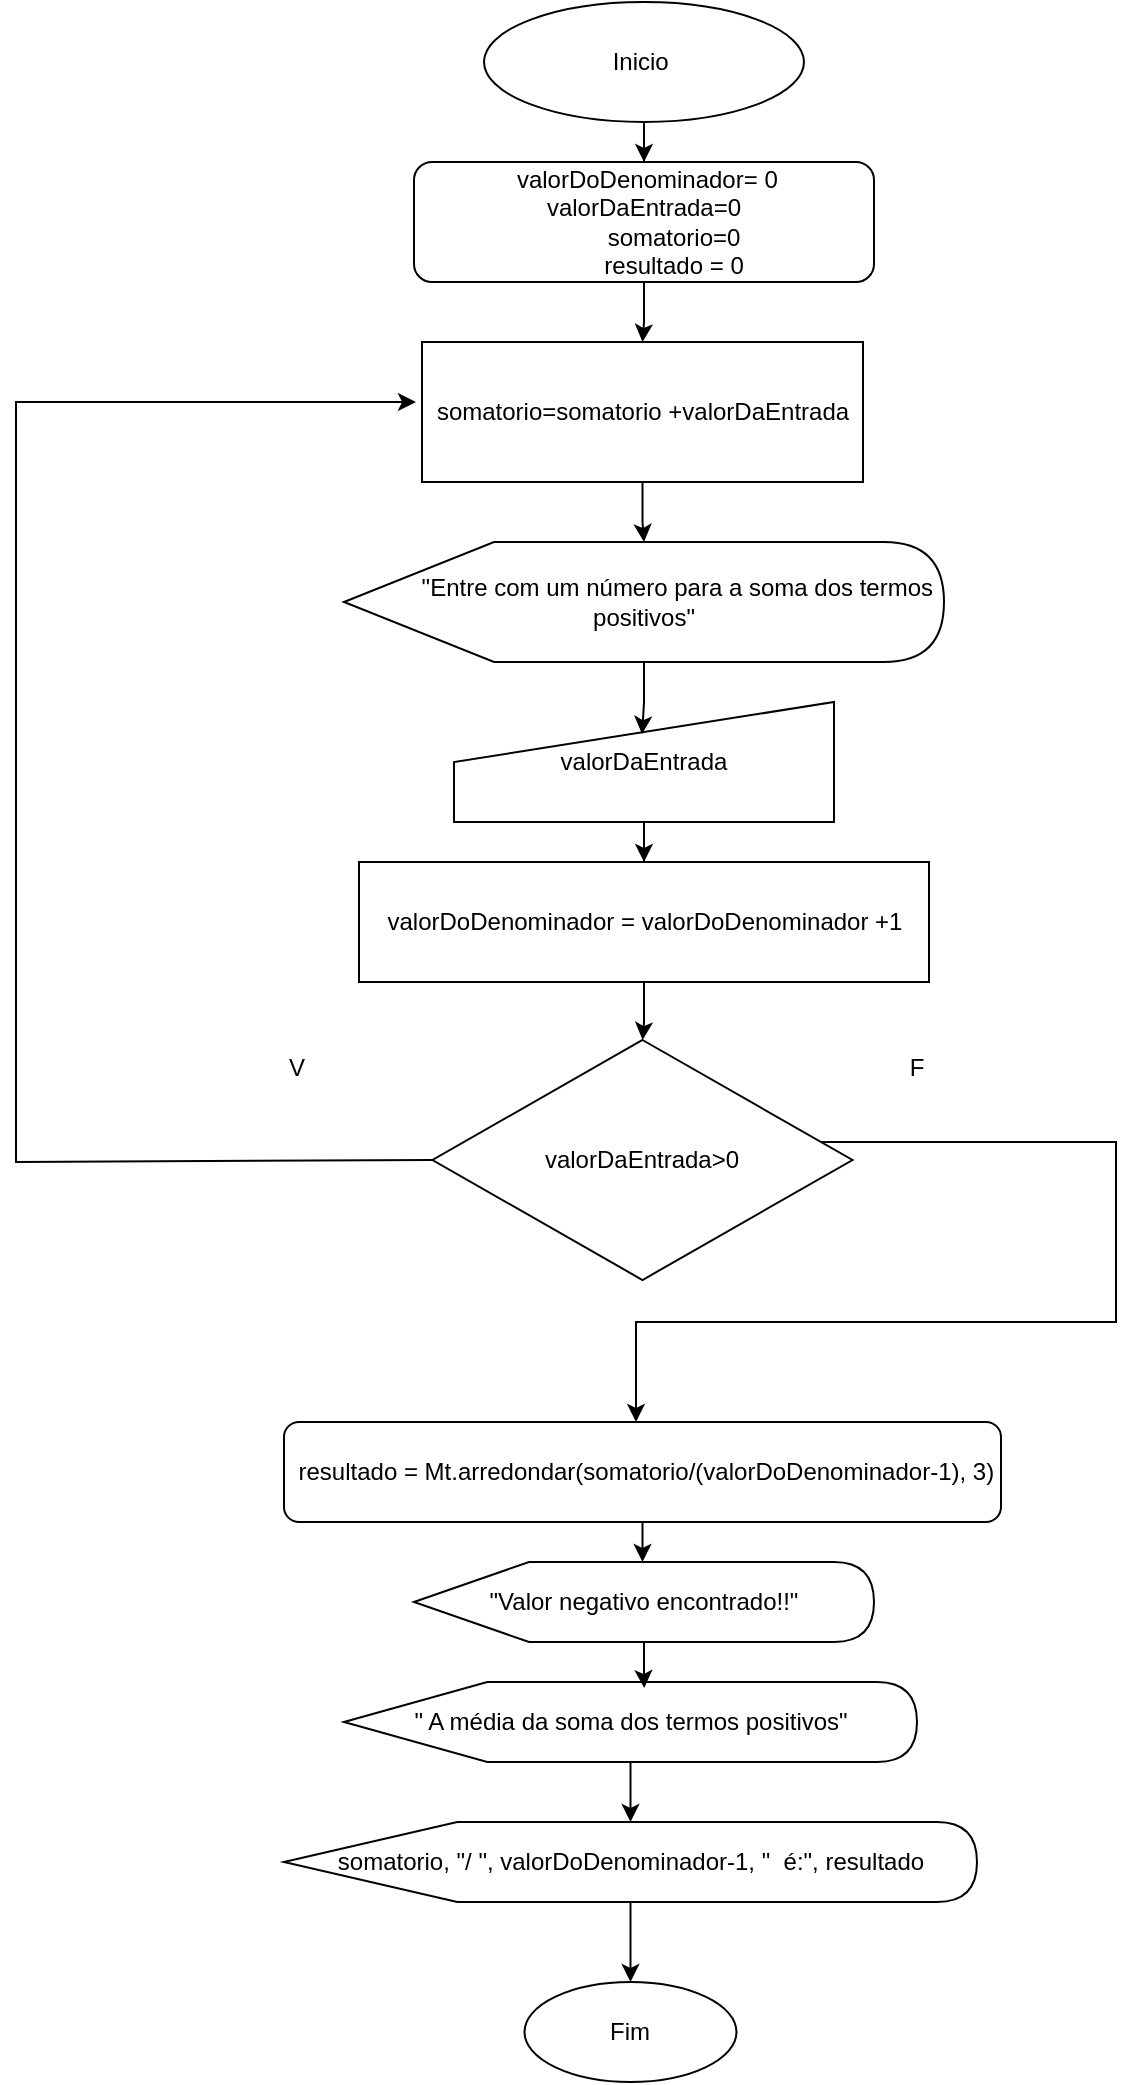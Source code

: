 <mxfile version="21.8.2" type="device">
  <diagram name="Página-1" id="dLB5vnzD2LJvHeZcBGOX">
    <mxGraphModel dx="839" dy="464" grid="1" gridSize="10" guides="1" tooltips="1" connect="1" arrows="1" fold="1" page="1" pageScale="1" pageWidth="827" pageHeight="1169" math="0" shadow="0">
      <root>
        <mxCell id="0" />
        <mxCell id="1" parent="0" />
        <mxCell id="V2-iXqxdeqNSfpezFBtW-21" style="edgeStyle=orthogonalEdgeStyle;rounded=0;orthogonalLoop=1;jettySize=auto;html=1;" edge="1" parent="1" source="V2-iXqxdeqNSfpezFBtW-2" target="V2-iXqxdeqNSfpezFBtW-17">
          <mxGeometry relative="1" as="geometry">
            <mxPoint x="520" y="720" as="targetPoint" />
            <Array as="points">
              <mxPoint x="650" y="590" />
              <mxPoint x="650" y="680" />
              <mxPoint x="410" y="680" />
            </Array>
          </mxGeometry>
        </mxCell>
        <mxCell id="V2-iXqxdeqNSfpezFBtW-37" style="rounded=0;orthogonalLoop=1;jettySize=auto;html=1;exitX=0;exitY=0.5;exitDx=0;exitDy=0;" edge="1" parent="1" source="V2-iXqxdeqNSfpezFBtW-2">
          <mxGeometry relative="1" as="geometry">
            <mxPoint x="300" y="220" as="targetPoint" />
            <mxPoint x="200.3" y="551.529" as="sourcePoint" />
            <Array as="points">
              <mxPoint x="100" y="600" />
              <mxPoint x="100" y="220" />
            </Array>
          </mxGeometry>
        </mxCell>
        <mxCell id="V2-iXqxdeqNSfpezFBtW-2" value="valorDaEntrada&amp;gt;0" style="rhombus;whiteSpace=wrap;html=1;" vertex="1" parent="1">
          <mxGeometry x="308.25" y="539" width="210" height="120" as="geometry" />
        </mxCell>
        <mxCell id="V2-iXqxdeqNSfpezFBtW-13" style="edgeStyle=orthogonalEdgeStyle;rounded=0;orthogonalLoop=1;jettySize=auto;html=1;" edge="1" parent="1" source="V2-iXqxdeqNSfpezFBtW-4" target="V2-iXqxdeqNSfpezFBtW-6">
          <mxGeometry relative="1" as="geometry" />
        </mxCell>
        <mxCell id="V2-iXqxdeqNSfpezFBtW-4" value="valorDaEntrada" style="shape=manualInput;whiteSpace=wrap;html=1;" vertex="1" parent="1">
          <mxGeometry x="319" y="370" width="190" height="60" as="geometry" />
        </mxCell>
        <mxCell id="V2-iXqxdeqNSfpezFBtW-11" style="edgeStyle=orthogonalEdgeStyle;rounded=0;orthogonalLoop=1;jettySize=auto;html=1;" edge="1" parent="1" source="V2-iXqxdeqNSfpezFBtW-5" target="V2-iXqxdeqNSfpezFBtW-7">
          <mxGeometry relative="1" as="geometry" />
        </mxCell>
        <mxCell id="V2-iXqxdeqNSfpezFBtW-5" value="somatorio=somatorio +valorDaEntrada" style="rounded=0;whiteSpace=wrap;html=1;" vertex="1" parent="1">
          <mxGeometry x="303" y="190" width="220.5" height="70" as="geometry" />
        </mxCell>
        <mxCell id="V2-iXqxdeqNSfpezFBtW-14" style="edgeStyle=orthogonalEdgeStyle;rounded=0;orthogonalLoop=1;jettySize=auto;html=1;" edge="1" parent="1" source="V2-iXqxdeqNSfpezFBtW-6" target="V2-iXqxdeqNSfpezFBtW-2">
          <mxGeometry relative="1" as="geometry" />
        </mxCell>
        <mxCell id="V2-iXqxdeqNSfpezFBtW-6" value="valorDoDenominador = valorDoDenominador +1" style="rounded=0;whiteSpace=wrap;html=1;" vertex="1" parent="1">
          <mxGeometry x="271.5" y="450" width="285" height="60" as="geometry" />
        </mxCell>
        <mxCell id="V2-iXqxdeqNSfpezFBtW-7" value="&amp;nbsp; &amp;nbsp; &amp;nbsp; &amp;nbsp; &amp;nbsp; &quot;Entre com um número para a soma dos termos positivos&quot;" style="shape=display;whiteSpace=wrap;html=1;" vertex="1" parent="1">
          <mxGeometry x="264" y="290" width="300" height="60" as="geometry" />
        </mxCell>
        <mxCell id="V2-iXqxdeqNSfpezFBtW-29" style="edgeStyle=orthogonalEdgeStyle;rounded=0;orthogonalLoop=1;jettySize=auto;html=1;" edge="1" parent="1" source="V2-iXqxdeqNSfpezFBtW-8" target="V2-iXqxdeqNSfpezFBtW-5">
          <mxGeometry relative="1" as="geometry" />
        </mxCell>
        <mxCell id="V2-iXqxdeqNSfpezFBtW-8" value="&lt;div&gt;&amp;nbsp;valorDoDenominador= 0&lt;/div&gt;&lt;div&gt;valorDaEntrada=0&lt;span style=&quot;&quot;&gt;&lt;/span&gt;&lt;/div&gt;&lt;div&gt;&lt;span style=&quot;&quot;&gt;&lt;span style=&quot;&quot;&gt;&lt;span style=&quot;white-space: pre;&quot;&gt;&amp;nbsp;&amp;nbsp;&amp;nbsp;&amp;nbsp;&lt;/span&gt;&lt;span style=&quot;white-space: pre;&quot;&gt;&amp;nbsp;&amp;nbsp;&amp;nbsp;&amp;nbsp;&lt;/span&gt;&lt;/span&gt;&amp;nbsp;somatorio=0&lt;/span&gt;&lt;/div&gt;&lt;div&gt;&lt;span style=&quot;&quot;&gt;&lt;span style=&quot;&quot;&gt;&lt;span style=&quot;white-space: pre;&quot;&gt;&amp;nbsp;&amp;nbsp;&amp;nbsp;&amp;nbsp;&lt;/span&gt;&lt;span style=&quot;white-space: pre;&quot;&gt;&amp;nbsp;&amp;nbsp;&amp;nbsp;&amp;nbsp;&lt;/span&gt;&lt;/span&gt;&amp;nbsp;resultado = 0&lt;/span&gt;&lt;/div&gt;" style="rounded=1;whiteSpace=wrap;html=1;" vertex="1" parent="1">
          <mxGeometry x="299" y="100" width="230" height="60" as="geometry" />
        </mxCell>
        <mxCell id="V2-iXqxdeqNSfpezFBtW-12" style="edgeStyle=orthogonalEdgeStyle;rounded=0;orthogonalLoop=1;jettySize=auto;html=1;entryX=0.495;entryY=0.267;entryDx=0;entryDy=0;entryPerimeter=0;" edge="1" parent="1" source="V2-iXqxdeqNSfpezFBtW-7" target="V2-iXqxdeqNSfpezFBtW-4">
          <mxGeometry relative="1" as="geometry" />
        </mxCell>
        <mxCell id="V2-iXqxdeqNSfpezFBtW-15" value="V" style="text;html=1;align=center;verticalAlign=middle;resizable=0;points=[];autosize=1;strokeColor=none;fillColor=none;" vertex="1" parent="1">
          <mxGeometry x="225" y="538" width="30" height="30" as="geometry" />
        </mxCell>
        <mxCell id="V2-iXqxdeqNSfpezFBtW-24" style="edgeStyle=orthogonalEdgeStyle;rounded=0;orthogonalLoop=1;jettySize=auto;html=1;" edge="1" parent="1" source="V2-iXqxdeqNSfpezFBtW-17" target="V2-iXqxdeqNSfpezFBtW-18">
          <mxGeometry relative="1" as="geometry" />
        </mxCell>
        <mxCell id="V2-iXqxdeqNSfpezFBtW-17" value="&amp;nbsp;resultado = Mt.arredondar(somatorio/(valorDoDenominador-1), 3)" style="rounded=1;whiteSpace=wrap;html=1;" vertex="1" parent="1">
          <mxGeometry x="234" y="730" width="358.5" height="50" as="geometry" />
        </mxCell>
        <mxCell id="V2-iXqxdeqNSfpezFBtW-18" value="&quot;Valor negativo encontrado!!&quot;" style="shape=display;whiteSpace=wrap;html=1;" vertex="1" parent="1">
          <mxGeometry x="299" y="800" width="230" height="40" as="geometry" />
        </mxCell>
        <mxCell id="V2-iXqxdeqNSfpezFBtW-31" style="edgeStyle=orthogonalEdgeStyle;rounded=0;orthogonalLoop=1;jettySize=auto;html=1;" edge="1" parent="1" source="V2-iXqxdeqNSfpezFBtW-19" target="V2-iXqxdeqNSfpezFBtW-30">
          <mxGeometry relative="1" as="geometry" />
        </mxCell>
        <mxCell id="V2-iXqxdeqNSfpezFBtW-19" value="&quot; A média da soma dos termos positivos&quot;" style="shape=display;whiteSpace=wrap;html=1;" vertex="1" parent="1">
          <mxGeometry x="264" y="860" width="286.5" height="40" as="geometry" />
        </mxCell>
        <mxCell id="V2-iXqxdeqNSfpezFBtW-23" value="F" style="text;html=1;align=center;verticalAlign=middle;resizable=0;points=[];autosize=1;strokeColor=none;fillColor=none;" vertex="1" parent="1">
          <mxGeometry x="535" y="538" width="30" height="30" as="geometry" />
        </mxCell>
        <mxCell id="V2-iXqxdeqNSfpezFBtW-26" style="edgeStyle=orthogonalEdgeStyle;rounded=0;orthogonalLoop=1;jettySize=auto;html=1;entryX=0.524;entryY=0.075;entryDx=0;entryDy=0;entryPerimeter=0;" edge="1" parent="1" source="V2-iXqxdeqNSfpezFBtW-18" target="V2-iXqxdeqNSfpezFBtW-19">
          <mxGeometry relative="1" as="geometry" />
        </mxCell>
        <mxCell id="V2-iXqxdeqNSfpezFBtW-33" style="edgeStyle=orthogonalEdgeStyle;rounded=0;orthogonalLoop=1;jettySize=auto;html=1;entryX=0.5;entryY=0;entryDx=0;entryDy=0;" edge="1" parent="1" source="V2-iXqxdeqNSfpezFBtW-30" target="V2-iXqxdeqNSfpezFBtW-32">
          <mxGeometry relative="1" as="geometry" />
        </mxCell>
        <mxCell id="V2-iXqxdeqNSfpezFBtW-30" value="somatorio, &quot;/ &quot;, valorDoDenominador-1, &quot;&amp;nbsp; é:&quot;, resultado" style="shape=display;whiteSpace=wrap;html=1;" vertex="1" parent="1">
          <mxGeometry x="234" y="930" width="346.5" height="40" as="geometry" />
        </mxCell>
        <mxCell id="V2-iXqxdeqNSfpezFBtW-32" value="Fim" style="ellipse;whiteSpace=wrap;html=1;" vertex="1" parent="1">
          <mxGeometry x="354.25" y="1010" width="106" height="50" as="geometry" />
        </mxCell>
        <mxCell id="V2-iXqxdeqNSfpezFBtW-41" style="edgeStyle=orthogonalEdgeStyle;rounded=0;orthogonalLoop=1;jettySize=auto;html=1;exitX=0.5;exitY=1;exitDx=0;exitDy=0;" edge="1" parent="1" source="V2-iXqxdeqNSfpezFBtW-40" target="V2-iXqxdeqNSfpezFBtW-8">
          <mxGeometry relative="1" as="geometry" />
        </mxCell>
        <mxCell id="V2-iXqxdeqNSfpezFBtW-40" value="Inicio&amp;nbsp;" style="ellipse;whiteSpace=wrap;html=1;" vertex="1" parent="1">
          <mxGeometry x="334" y="20" width="160" height="60" as="geometry" />
        </mxCell>
      </root>
    </mxGraphModel>
  </diagram>
</mxfile>
